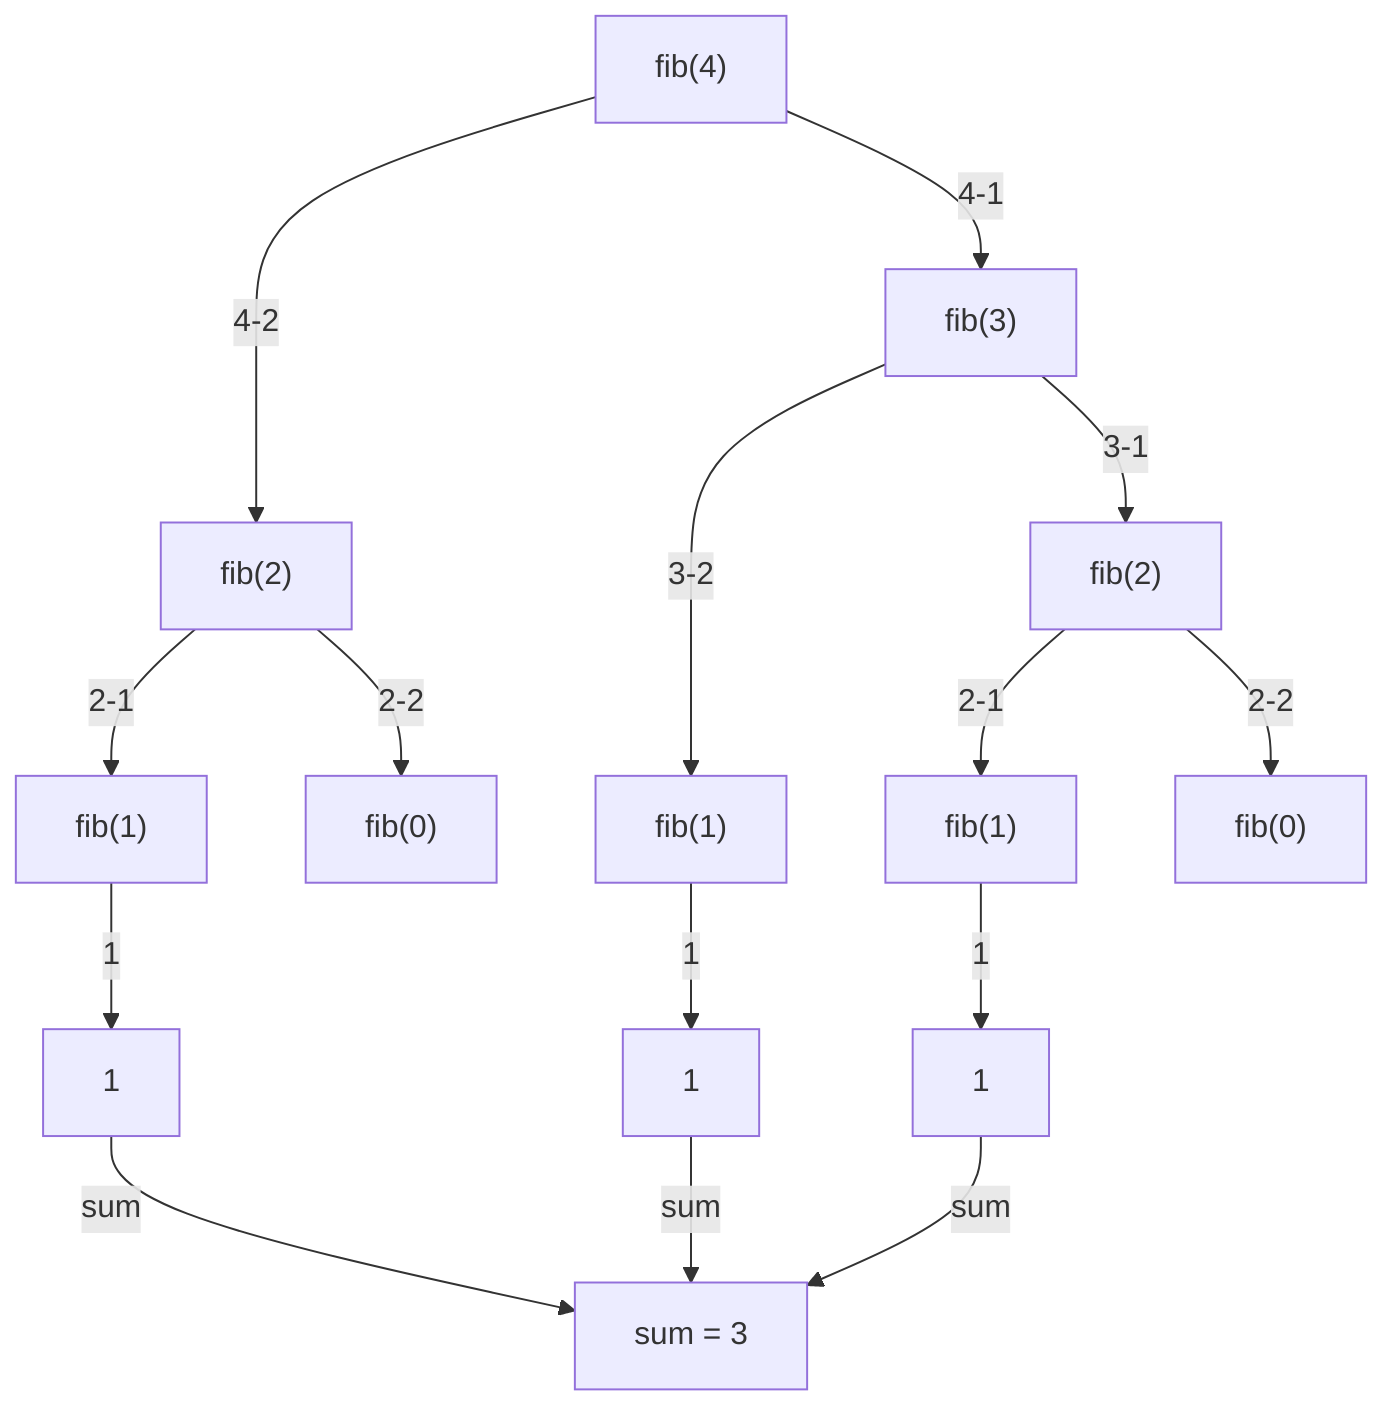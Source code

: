 graph TD
    F1["fib(4)"] --"4-1"--> F2["fib(3)"]
    F1 --"4-2"--> F3["fib(2)"]
    F3 --"2-1"--> F4["fib(1)"]
    F3 --"2-2"--> F5["fib(0)"]
    F2 --"3-1"--> F6["fib(2)"]
    F2 --"3-2"--> F7["fib(1)"]
    F6 --"2-1"--> F8["fib(1)"]
    F6 --"2-2"--> F9["fib(0)"]
    F4 -- "1" --> F10["1"]
    F7 -- "1" --> F11["1"]
    F8 -- "1" --> F12["1"]
    F10 -- " sum " --> F13["sum = 3"]
    F11 -- " sum " --> F13
    F12 -- " sum " --> F13